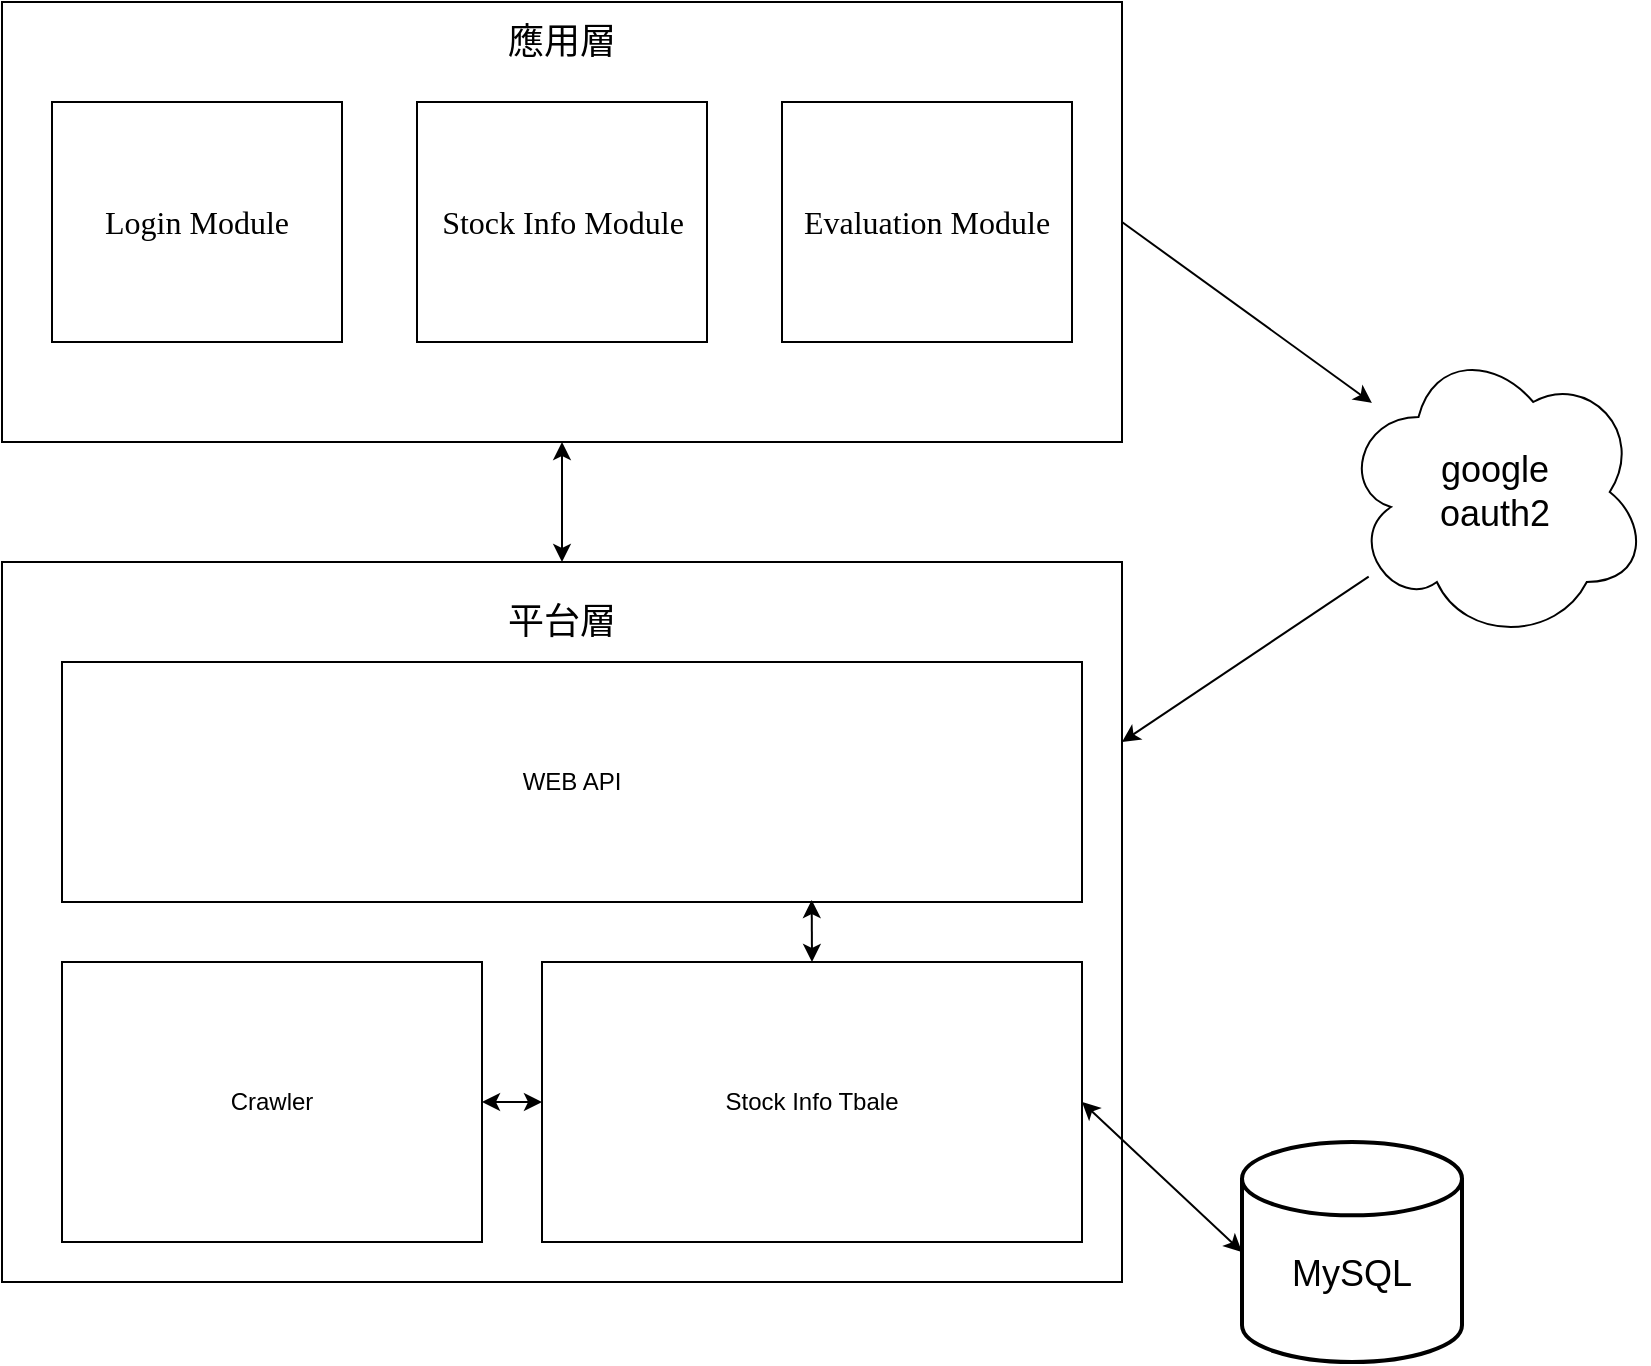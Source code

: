 <mxfile version="13.5.1" type="device"><diagram id="yLF_Yn4q59LkyImX3zW4" name="第1頁"><mxGraphModel dx="1086" dy="806" grid="1" gridSize="10" guides="1" tooltips="1" connect="1" arrows="1" fold="1" page="1" pageScale="1" pageWidth="827" pageHeight="1169" math="0" shadow="0"><root><mxCell id="0"/><mxCell id="1" parent="0"/><mxCell id="FMjEnx2FY0InQ_qx83nY-10" style="edgeStyle=orthogonalEdgeStyle;rounded=0;orthogonalLoop=1;jettySize=auto;html=1;entryX=0.5;entryY=0;entryDx=0;entryDy=0;startArrow=classic;startFill=1;" parent="1" source="FMjEnx2FY0InQ_qx83nY-1" target="FMjEnx2FY0InQ_qx83nY-2" edge="1"><mxGeometry relative="1" as="geometry"/></mxCell><mxCell id="FMjEnx2FY0InQ_qx83nY-1" value="" style="rounded=0;whiteSpace=wrap;html=1;" parent="1" vertex="1"><mxGeometry x="120" y="120" width="560" height="220" as="geometry"/></mxCell><mxCell id="FMjEnx2FY0InQ_qx83nY-2" value="" style="rounded=0;whiteSpace=wrap;html=1;" parent="1" vertex="1"><mxGeometry x="120" y="400" width="560" height="360" as="geometry"/></mxCell><mxCell id="FMjEnx2FY0InQ_qx83nY-9" style="edgeStyle=orthogonalEdgeStyle;rounded=0;orthogonalLoop=1;jettySize=auto;html=1;entryX=0;entryY=0.5;entryDx=0;entryDy=0;startArrow=classic;startFill=1;" parent="1" source="FMjEnx2FY0InQ_qx83nY-3" target="FMjEnx2FY0InQ_qx83nY-4" edge="1"><mxGeometry relative="1" as="geometry"/></mxCell><mxCell id="FMjEnx2FY0InQ_qx83nY-3" value="Crawler" style="rounded=0;whiteSpace=wrap;html=1;" parent="1" vertex="1"><mxGeometry x="150" y="600" width="210" height="140" as="geometry"/></mxCell><mxCell id="FMjEnx2FY0InQ_qx83nY-4" value="Stock Info Tbale" style="rounded=0;whiteSpace=wrap;html=1;" parent="1" vertex="1"><mxGeometry x="390" y="600" width="270" height="140" as="geometry"/></mxCell><mxCell id="FMjEnx2FY0InQ_qx83nY-5" value="WEB API" style="rounded=0;whiteSpace=wrap;html=1;" parent="1" vertex="1"><mxGeometry x="150" y="450" width="510" height="120" as="geometry"/></mxCell><mxCell id="FMjEnx2FY0InQ_qx83nY-6" value="&lt;font style=&quot;font-size: 18px&quot;&gt;&lt;br&gt;MySQL&lt;/font&gt;" style="strokeWidth=2;html=1;shape=mxgraph.flowchart.database;whiteSpace=wrap;" parent="1" vertex="1"><mxGeometry x="740" y="690" width="110" height="110" as="geometry"/></mxCell><mxCell id="FMjEnx2FY0InQ_qx83nY-8" value="" style="endArrow=classic;html=1;exitX=1;exitY=0.5;exitDx=0;exitDy=0;entryX=0;entryY=0.5;entryDx=0;entryDy=0;entryPerimeter=0;startArrow=classic;startFill=1;" parent="1" source="FMjEnx2FY0InQ_qx83nY-4" target="FMjEnx2FY0InQ_qx83nY-6" edge="1"><mxGeometry width="50" height="50" relative="1" as="geometry"><mxPoint x="560" y="750" as="sourcePoint"/><mxPoint x="610" y="700" as="targetPoint"/></mxGeometry></mxCell><mxCell id="FMjEnx2FY0InQ_qx83nY-11" value="&lt;font style=&quot;font-size: 18px&quot;&gt;平台層&lt;/font&gt;" style="text;html=1;strokeColor=none;fillColor=none;align=center;verticalAlign=middle;whiteSpace=wrap;rounded=0;" parent="1" vertex="1"><mxGeometry x="350" y="420" width="100" height="20" as="geometry"/></mxCell><mxCell id="FMjEnx2FY0InQ_qx83nY-12" value="&lt;span style=&quot;font-size: 18px&quot;&gt;應用層&lt;/span&gt;" style="text;html=1;strokeColor=none;fillColor=none;align=center;verticalAlign=middle;whiteSpace=wrap;rounded=0;" parent="1" vertex="1"><mxGeometry x="350" y="130" width="100" height="20" as="geometry"/></mxCell><mxCell id="FMjEnx2FY0InQ_qx83nY-13" value="Login Module" style="rounded=0;whiteSpace=wrap;html=1;" parent="1" vertex="1"><mxGeometry x="145" y="170" width="145" height="120" as="geometry"/></mxCell><mxCell id="FMjEnx2FY0InQ_qx83nY-14" value="Stock Info Module" style="rounded=0;whiteSpace=wrap;html=1;" parent="1" vertex="1"><mxGeometry x="327.5" y="170" width="145" height="120" as="geometry"/></mxCell><mxCell id="FMjEnx2FY0InQ_qx83nY-15" value="Evaluation Module" style="rounded=0;whiteSpace=wrap;html=1;fontSize=16;fontFamily=Georgia;" parent="1" vertex="1"><mxGeometry x="510" y="170" width="145" height="120" as="geometry"/></mxCell><mxCell id="FMjEnx2FY0InQ_qx83nY-16" value="Login Module" style="rounded=0;whiteSpace=wrap;html=1;fontSize=16;fontFamily=Georgia;" parent="1" vertex="1"><mxGeometry x="145" y="170" width="145" height="120" as="geometry"/></mxCell><mxCell id="FMjEnx2FY0InQ_qx83nY-17" value="Stock Info Module" style="rounded=0;whiteSpace=wrap;html=1;fontSize=16;fontFamily=Georgia;" parent="1" vertex="1"><mxGeometry x="327.5" y="170" width="145" height="120" as="geometry"/></mxCell><mxCell id="FMjEnx2FY0InQ_qx83nY-18" value="" style="endArrow=classic;startArrow=classic;html=1;fontFamily=Georgia;fontSize=16;exitX=0.5;exitY=0;exitDx=0;exitDy=0;entryX=0.735;entryY=0.992;entryDx=0;entryDy=0;entryPerimeter=0;" parent="1" source="FMjEnx2FY0InQ_qx83nY-4" target="FMjEnx2FY0InQ_qx83nY-5" edge="1"><mxGeometry width="50" height="50" relative="1" as="geometry"><mxPoint x="560" y="450" as="sourcePoint"/><mxPoint x="610" y="400" as="targetPoint"/></mxGeometry></mxCell><mxCell id="LHs4bXYgIHnXXqV21QeD-1" value="google &lt;br&gt;oauth2" style="ellipse;shape=cloud;whiteSpace=wrap;html=1;fontSize=18;" vertex="1" parent="1"><mxGeometry x="790" y="290" width="153" height="150" as="geometry"/></mxCell><mxCell id="LHs4bXYgIHnXXqV21QeD-2" value="" style="endArrow=classic;html=1;fontSize=18;exitX=1;exitY=0.5;exitDx=0;exitDy=0;" edge="1" parent="1" source="FMjEnx2FY0InQ_qx83nY-1" target="LHs4bXYgIHnXXqV21QeD-1"><mxGeometry width="50" height="50" relative="1" as="geometry"><mxPoint x="530" y="440" as="sourcePoint"/><mxPoint x="580" y="390" as="targetPoint"/></mxGeometry></mxCell><mxCell id="LHs4bXYgIHnXXqV21QeD-3" value="" style="endArrow=classic;html=1;fontSize=18;entryX=1;entryY=0.25;entryDx=0;entryDy=0;" edge="1" parent="1" source="LHs4bXYgIHnXXqV21QeD-1" target="FMjEnx2FY0InQ_qx83nY-2"><mxGeometry width="50" height="50" relative="1" as="geometry"><mxPoint x="530" y="440" as="sourcePoint"/><mxPoint x="580" y="390" as="targetPoint"/></mxGeometry></mxCell></root></mxGraphModel></diagram></mxfile>